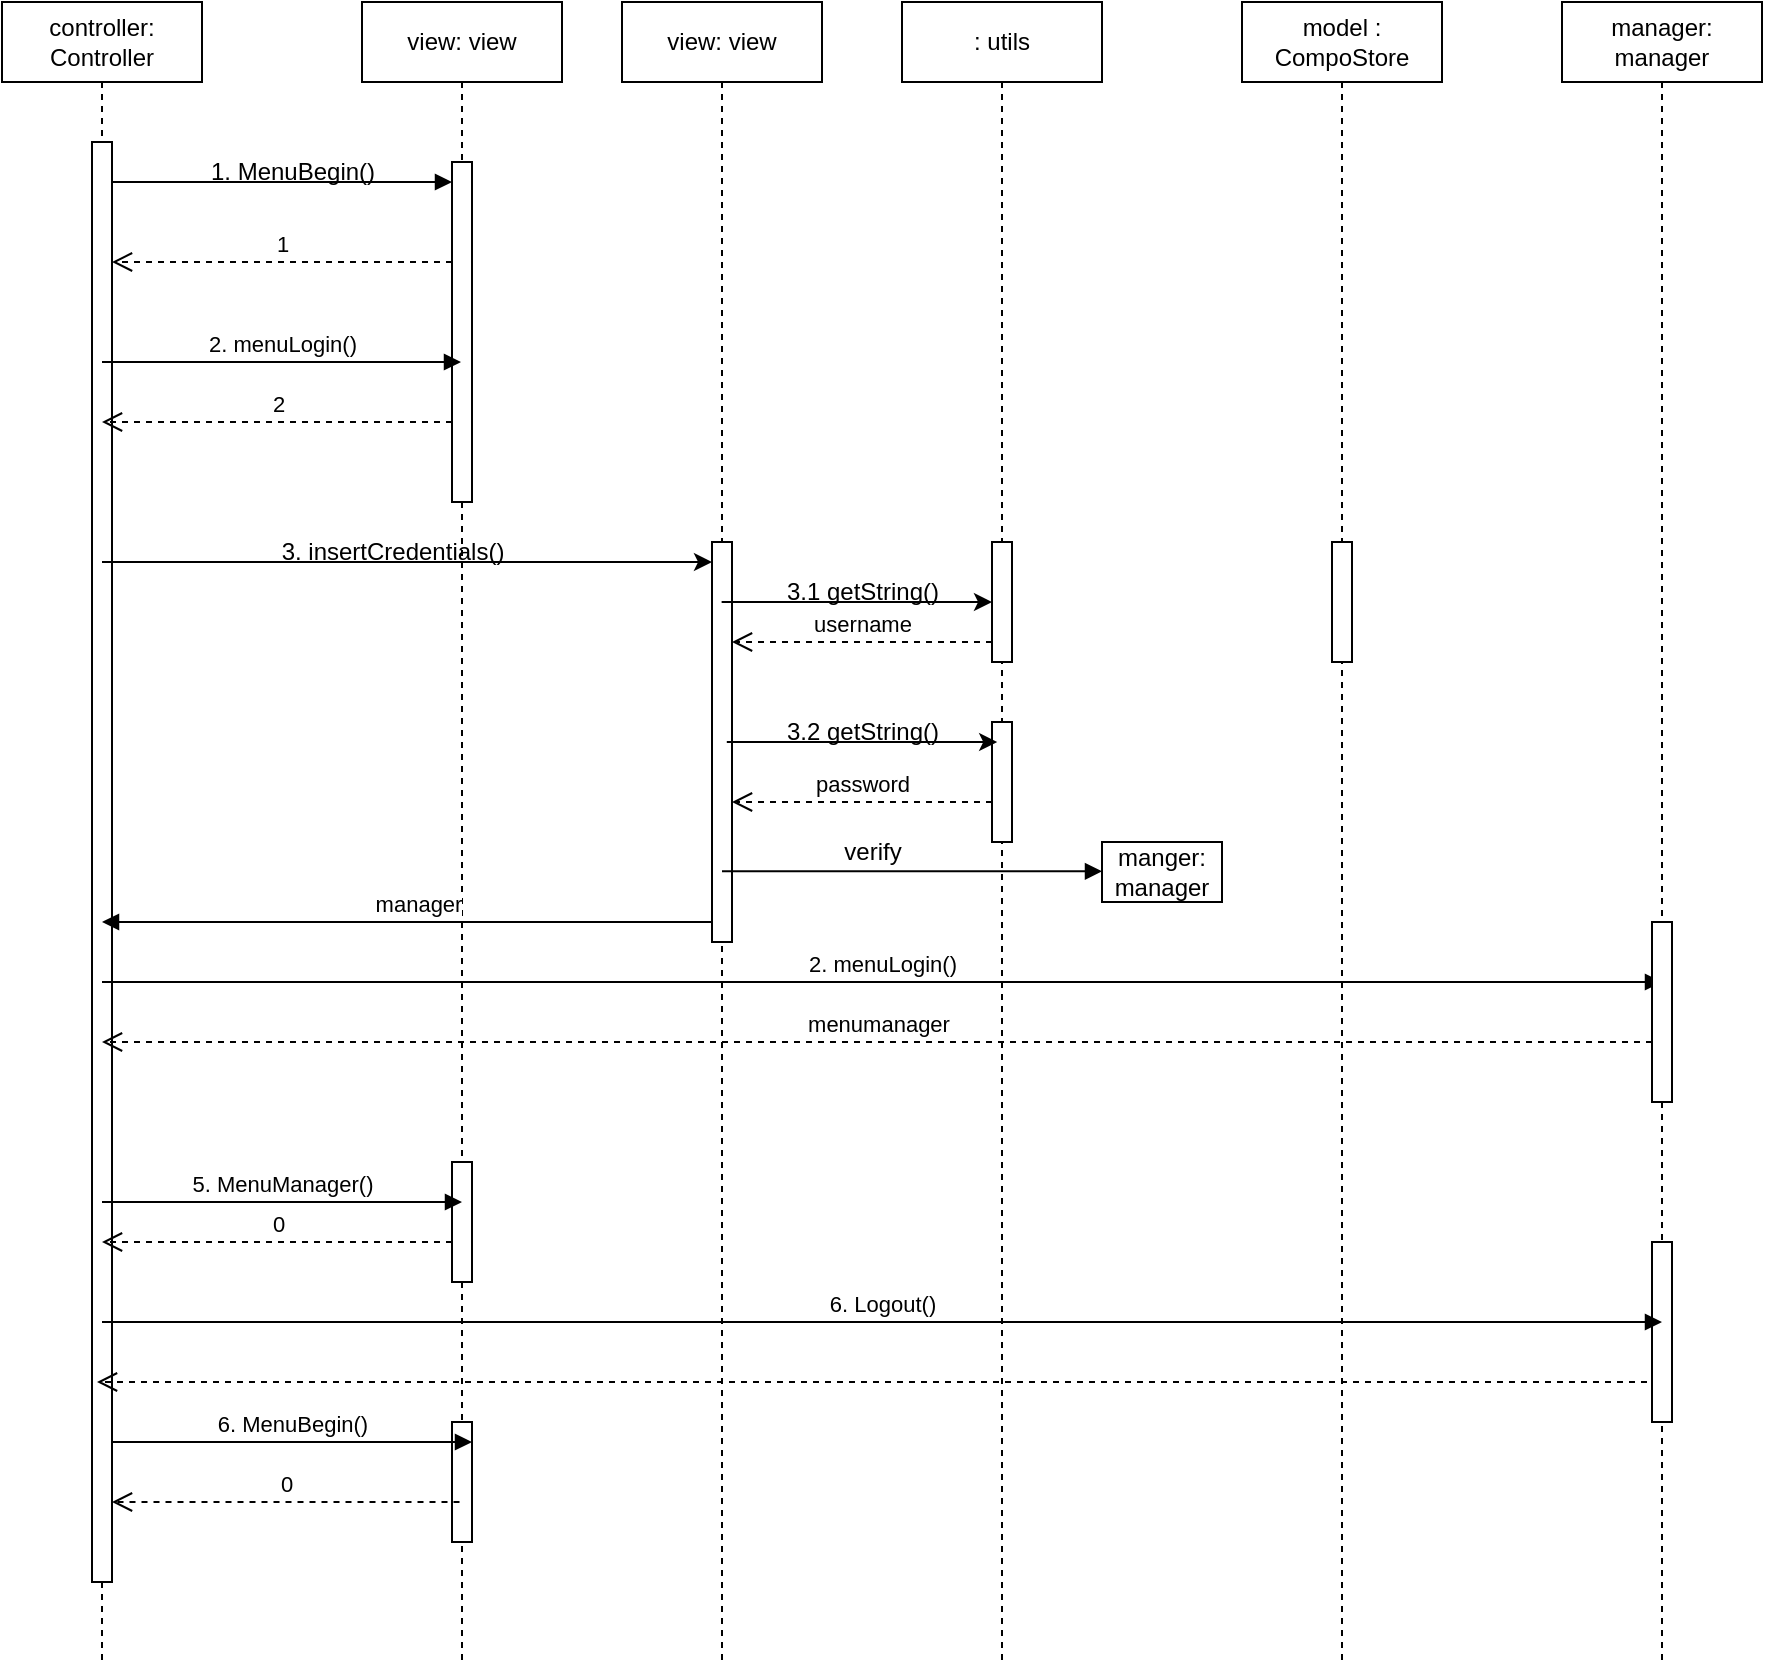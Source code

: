 <mxfile version="24.3.0" type="device">
  <diagram name="Page-1" id="2YBvvXClWsGukQMizWep">
    <mxGraphModel dx="1990" dy="1127" grid="1" gridSize="10" guides="1" tooltips="1" connect="1" arrows="1" fold="1" page="1" pageScale="1" pageWidth="850" pageHeight="1100" background="none" math="0" shadow="0">
      <root>
        <mxCell id="0" />
        <mxCell id="1" parent="0" />
        <mxCell id="aM9ryv3xv72pqoxQDRHE-1" value="controller:&lt;div&gt;Controller&lt;/div&gt;" style="shape=umlLifeline;perimeter=lifelinePerimeter;whiteSpace=wrap;html=1;container=0;dropTarget=0;collapsible=0;recursiveResize=0;outlineConnect=0;portConstraint=eastwest;newEdgeStyle={&quot;edgeStyle&quot;:&quot;elbowEdgeStyle&quot;,&quot;elbow&quot;:&quot;vertical&quot;,&quot;curved&quot;:0,&quot;rounded&quot;:0};" parent="1" vertex="1">
          <mxGeometry x="40" y="30" width="100" height="830" as="geometry" />
        </mxCell>
        <mxCell id="aM9ryv3xv72pqoxQDRHE-2" value="" style="html=1;points=[];perimeter=orthogonalPerimeter;outlineConnect=0;targetShapes=umlLifeline;portConstraint=eastwest;newEdgeStyle={&quot;edgeStyle&quot;:&quot;elbowEdgeStyle&quot;,&quot;elbow&quot;:&quot;vertical&quot;,&quot;curved&quot;:0,&quot;rounded&quot;:0};" parent="aM9ryv3xv72pqoxQDRHE-1" vertex="1">
          <mxGeometry x="45" y="70" width="10" height="720" as="geometry" />
        </mxCell>
        <mxCell id="aM9ryv3xv72pqoxQDRHE-5" value="view: view" style="shape=umlLifeline;perimeter=lifelinePerimeter;whiteSpace=wrap;html=1;container=0;dropTarget=0;collapsible=0;recursiveResize=0;outlineConnect=0;portConstraint=eastwest;newEdgeStyle={&quot;edgeStyle&quot;:&quot;elbowEdgeStyle&quot;,&quot;elbow&quot;:&quot;vertical&quot;,&quot;curved&quot;:0,&quot;rounded&quot;:0};" parent="1" vertex="1">
          <mxGeometry x="220" y="30" width="100" height="830" as="geometry" />
        </mxCell>
        <mxCell id="aM9ryv3xv72pqoxQDRHE-6" value="" style="html=1;points=[];perimeter=orthogonalPerimeter;outlineConnect=0;targetShapes=umlLifeline;portConstraint=eastwest;newEdgeStyle={&quot;edgeStyle&quot;:&quot;elbowEdgeStyle&quot;,&quot;elbow&quot;:&quot;vertical&quot;,&quot;curved&quot;:0,&quot;rounded&quot;:0};" parent="aM9ryv3xv72pqoxQDRHE-5" vertex="1">
          <mxGeometry x="45" y="80" width="10" height="170" as="geometry" />
        </mxCell>
        <mxCell id="OtDzSWFxN7Lm-R4fC3Uy-46" value="" style="html=1;points=[];perimeter=orthogonalPerimeter;outlineConnect=0;targetShapes=umlLifeline;portConstraint=eastwest;newEdgeStyle={&quot;edgeStyle&quot;:&quot;elbowEdgeStyle&quot;,&quot;elbow&quot;:&quot;vertical&quot;,&quot;curved&quot;:0,&quot;rounded&quot;:0};" vertex="1" parent="aM9ryv3xv72pqoxQDRHE-5">
          <mxGeometry x="45" y="580" width="10" height="60" as="geometry" />
        </mxCell>
        <mxCell id="OtDzSWFxN7Lm-R4fC3Uy-48" value="" style="html=1;points=[];perimeter=orthogonalPerimeter;outlineConnect=0;targetShapes=umlLifeline;portConstraint=eastwest;newEdgeStyle={&quot;edgeStyle&quot;:&quot;elbowEdgeStyle&quot;,&quot;elbow&quot;:&quot;vertical&quot;,&quot;curved&quot;:0,&quot;rounded&quot;:0};" vertex="1" parent="aM9ryv3xv72pqoxQDRHE-5">
          <mxGeometry x="45" y="710" width="10" height="60" as="geometry" />
        </mxCell>
        <mxCell id="aM9ryv3xv72pqoxQDRHE-7" value="" style="html=1;verticalAlign=bottom;endArrow=block;edgeStyle=elbowEdgeStyle;elbow=vertical;curved=0;rounded=0;" parent="1" source="aM9ryv3xv72pqoxQDRHE-2" target="aM9ryv3xv72pqoxQDRHE-6" edge="1">
          <mxGeometry relative="1" as="geometry">
            <mxPoint x="195" y="130" as="sourcePoint" />
            <Array as="points">
              <mxPoint x="180" y="120" />
            </Array>
          </mxGeometry>
        </mxCell>
        <mxCell id="aM9ryv3xv72pqoxQDRHE-8" value="1" style="html=1;verticalAlign=bottom;endArrow=open;dashed=1;endSize=8;edgeStyle=elbowEdgeStyle;elbow=vertical;curved=0;rounded=0;" parent="1" source="aM9ryv3xv72pqoxQDRHE-6" target="aM9ryv3xv72pqoxQDRHE-2" edge="1">
          <mxGeometry relative="1" as="geometry">
            <mxPoint x="195" y="205" as="targetPoint" />
            <Array as="points">
              <mxPoint x="170" y="160" />
              <mxPoint x="200" y="170" />
              <mxPoint x="190" y="280" />
            </Array>
          </mxGeometry>
        </mxCell>
        <mxCell id="OtDzSWFxN7Lm-R4fC3Uy-4" value="1. MenuBegin()" style="text;html=1;align=center;verticalAlign=middle;resizable=0;points=[];autosize=1;strokeColor=none;fillColor=none;" vertex="1" parent="1">
          <mxGeometry x="130" y="100" width="110" height="30" as="geometry" />
        </mxCell>
        <mxCell id="aM9ryv3xv72pqoxQDRHE-10" value="2" style="html=1;verticalAlign=bottom;endArrow=open;dashed=1;endSize=8;edgeStyle=elbowEdgeStyle;elbow=vertical;curved=0;rounded=0;" parent="1" source="aM9ryv3xv72pqoxQDRHE-6" target="aM9ryv3xv72pqoxQDRHE-1" edge="1">
          <mxGeometry relative="1" as="geometry">
            <mxPoint x="175" y="235" as="targetPoint" />
            <Array as="points">
              <mxPoint x="150" y="240" />
              <mxPoint x="180" y="230" />
            </Array>
            <mxPoint x="260" y="200" as="sourcePoint" />
          </mxGeometry>
        </mxCell>
        <mxCell id="OtDzSWFxN7Lm-R4fC3Uy-6" value="view: view" style="shape=umlLifeline;perimeter=lifelinePerimeter;whiteSpace=wrap;html=1;container=0;dropTarget=0;collapsible=0;recursiveResize=0;outlineConnect=0;portConstraint=eastwest;newEdgeStyle={&quot;edgeStyle&quot;:&quot;elbowEdgeStyle&quot;,&quot;elbow&quot;:&quot;vertical&quot;,&quot;curved&quot;:0,&quot;rounded&quot;:0};" vertex="1" parent="1">
          <mxGeometry x="350" y="30" width="100" height="830" as="geometry" />
        </mxCell>
        <mxCell id="OtDzSWFxN7Lm-R4fC3Uy-7" value="" style="html=1;points=[];perimeter=orthogonalPerimeter;outlineConnect=0;targetShapes=umlLifeline;portConstraint=eastwest;newEdgeStyle={&quot;edgeStyle&quot;:&quot;elbowEdgeStyle&quot;,&quot;elbow&quot;:&quot;vertical&quot;,&quot;curved&quot;:0,&quot;rounded&quot;:0};" vertex="1" parent="OtDzSWFxN7Lm-R4fC3Uy-6">
          <mxGeometry x="45" y="270" width="10" height="200" as="geometry" />
        </mxCell>
        <mxCell id="OtDzSWFxN7Lm-R4fC3Uy-8" value="" style="endArrow=classic;html=1;rounded=0;verticalAlign=bottom;" edge="1" parent="1" target="OtDzSWFxN7Lm-R4fC3Uy-7">
          <mxGeometry width="50" height="50" relative="1" as="geometry">
            <mxPoint x="90" y="310" as="sourcePoint" />
            <mxPoint x="390" y="310" as="targetPoint" />
          </mxGeometry>
        </mxCell>
        <mxCell id="OtDzSWFxN7Lm-R4fC3Uy-11" value="3. insertCredentials()" style="text;html=1;align=center;verticalAlign=middle;resizable=0;points=[];autosize=1;strokeColor=none;fillColor=none;" vertex="1" parent="1">
          <mxGeometry x="170" y="290" width="130" height="30" as="geometry" />
        </mxCell>
        <mxCell id="OtDzSWFxN7Lm-R4fC3Uy-12" value="manager" style="html=1;verticalAlign=bottom;endArrow=block;edgeStyle=elbowEdgeStyle;elbow=vertical;curved=0;rounded=0;" edge="1" parent="1" target="aM9ryv3xv72pqoxQDRHE-1">
          <mxGeometry relative="1" as="geometry">
            <mxPoint x="395" y="480" as="sourcePoint" />
            <Array as="points">
              <mxPoint x="170" y="490" />
              <mxPoint x="280" y="480" />
              <mxPoint x="305" y="470" />
              <mxPoint x="275" y="490" />
              <mxPoint x="295" y="480" />
              <mxPoint x="345" y="440" />
            </Array>
            <mxPoint x="89.81" y="480" as="targetPoint" />
          </mxGeometry>
        </mxCell>
        <mxCell id="OtDzSWFxN7Lm-R4fC3Uy-13" value="&lt;div&gt;&lt;br&gt;&lt;/div&gt;&lt;div&gt;&lt;br&gt;&lt;/div&gt;" style="edgeLabel;html=1;align=center;verticalAlign=middle;resizable=0;points=[];" vertex="1" connectable="0" parent="OtDzSWFxN7Lm-R4fC3Uy-12">
          <mxGeometry x="-0.434" y="1" relative="1" as="geometry">
            <mxPoint as="offset" />
          </mxGeometry>
        </mxCell>
        <mxCell id="OtDzSWFxN7Lm-R4fC3Uy-14" value=": utils" style="shape=umlLifeline;perimeter=lifelinePerimeter;whiteSpace=wrap;html=1;container=0;dropTarget=0;collapsible=0;recursiveResize=0;outlineConnect=0;portConstraint=eastwest;newEdgeStyle={&quot;edgeStyle&quot;:&quot;elbowEdgeStyle&quot;,&quot;elbow&quot;:&quot;vertical&quot;,&quot;curved&quot;:0,&quot;rounded&quot;:0};" vertex="1" parent="1">
          <mxGeometry x="490" y="30" width="100" height="830" as="geometry" />
        </mxCell>
        <mxCell id="OtDzSWFxN7Lm-R4fC3Uy-15" value="" style="html=1;points=[];perimeter=orthogonalPerimeter;outlineConnect=0;targetShapes=umlLifeline;portConstraint=eastwest;newEdgeStyle={&quot;edgeStyle&quot;:&quot;elbowEdgeStyle&quot;,&quot;elbow&quot;:&quot;vertical&quot;,&quot;curved&quot;:0,&quot;rounded&quot;:0};" vertex="1" parent="OtDzSWFxN7Lm-R4fC3Uy-14">
          <mxGeometry x="45" y="270" width="10" height="60" as="geometry" />
        </mxCell>
        <mxCell id="OtDzSWFxN7Lm-R4fC3Uy-16" value="" style="html=1;points=[];perimeter=orthogonalPerimeter;outlineConnect=0;targetShapes=umlLifeline;portConstraint=eastwest;newEdgeStyle={&quot;edgeStyle&quot;:&quot;elbowEdgeStyle&quot;,&quot;elbow&quot;:&quot;vertical&quot;,&quot;curved&quot;:0,&quot;rounded&quot;:0};" vertex="1" parent="OtDzSWFxN7Lm-R4fC3Uy-14">
          <mxGeometry x="45" y="360" width="10" height="60" as="geometry" />
        </mxCell>
        <mxCell id="OtDzSWFxN7Lm-R4fC3Uy-17" value="" style="endArrow=classic;html=1;rounded=0;" edge="1" parent="1">
          <mxGeometry width="50" height="50" relative="1" as="geometry">
            <mxPoint x="399.81" y="330" as="sourcePoint" />
            <mxPoint x="535" y="330" as="targetPoint" />
          </mxGeometry>
        </mxCell>
        <mxCell id="OtDzSWFxN7Lm-R4fC3Uy-18" value="3.1 getString()" style="text;html=1;align=center;verticalAlign=middle;resizable=0;points=[];autosize=1;strokeColor=none;fillColor=none;" vertex="1" parent="1">
          <mxGeometry x="420" y="310" width="100" height="30" as="geometry" />
        </mxCell>
        <mxCell id="OtDzSWFxN7Lm-R4fC3Uy-19" value="username" style="html=1;verticalAlign=bottom;endArrow=open;dashed=1;endSize=8;edgeStyle=elbowEdgeStyle;elbow=vertical;curved=0;rounded=0;" edge="1" parent="1" target="OtDzSWFxN7Lm-R4fC3Uy-7">
          <mxGeometry relative="1" as="geometry">
            <mxPoint x="440" y="350" as="targetPoint" />
            <Array as="points">
              <mxPoint x="490" y="350" />
            </Array>
            <mxPoint x="535" y="350" as="sourcePoint" />
          </mxGeometry>
        </mxCell>
        <mxCell id="OtDzSWFxN7Lm-R4fC3Uy-22" value="" style="endArrow=classic;html=1;rounded=0;" edge="1" parent="1">
          <mxGeometry width="50" height="50" relative="1" as="geometry">
            <mxPoint x="402.4" y="400" as="sourcePoint" />
            <mxPoint x="537.59" y="400" as="targetPoint" />
          </mxGeometry>
        </mxCell>
        <mxCell id="OtDzSWFxN7Lm-R4fC3Uy-23" value="3.2 getString()" style="text;html=1;align=center;verticalAlign=middle;resizable=0;points=[];autosize=1;strokeColor=none;fillColor=none;" vertex="1" parent="1">
          <mxGeometry x="420" y="380" width="100" height="30" as="geometry" />
        </mxCell>
        <mxCell id="OtDzSWFxN7Lm-R4fC3Uy-26" value="password" style="html=1;verticalAlign=bottom;endArrow=open;dashed=1;endSize=8;edgeStyle=elbowEdgeStyle;elbow=vertical;curved=0;rounded=0;" edge="1" parent="1">
          <mxGeometry relative="1" as="geometry">
            <mxPoint x="405" y="430" as="targetPoint" />
            <Array as="points">
              <mxPoint x="490" y="430" />
            </Array>
            <mxPoint x="535" y="430" as="sourcePoint" />
          </mxGeometry>
        </mxCell>
        <mxCell id="OtDzSWFxN7Lm-R4fC3Uy-27" value="manger:&lt;div&gt;manager&lt;/div&gt;" style="rounded=0;whiteSpace=wrap;html=1;" vertex="1" parent="1">
          <mxGeometry x="590" y="450" width="60" height="30" as="geometry" />
        </mxCell>
        <mxCell id="OtDzSWFxN7Lm-R4fC3Uy-28" value="" style="html=1;verticalAlign=bottom;endArrow=block;edgeStyle=elbowEdgeStyle;elbow=vertical;curved=0;rounded=0;entryX=0;entryY=0.5;entryDx=0;entryDy=0;" edge="1" parent="1" target="OtDzSWFxN7Lm-R4fC3Uy-27">
          <mxGeometry relative="1" as="geometry">
            <mxPoint x="400" y="464.66" as="sourcePoint" />
            <Array as="points">
              <mxPoint x="485" y="464.66" />
            </Array>
            <mxPoint x="570" y="464.66" as="targetPoint" />
          </mxGeometry>
        </mxCell>
        <mxCell id="OtDzSWFxN7Lm-R4fC3Uy-29" value="verify" style="text;html=1;align=center;verticalAlign=middle;resizable=0;points=[];autosize=1;strokeColor=none;fillColor=none;" vertex="1" parent="1">
          <mxGeometry x="450" y="440" width="50" height="30" as="geometry" />
        </mxCell>
        <mxCell id="OtDzSWFxN7Lm-R4fC3Uy-30" value="model : CompoStore" style="shape=umlLifeline;perimeter=lifelinePerimeter;whiteSpace=wrap;html=1;container=0;dropTarget=0;collapsible=0;recursiveResize=0;outlineConnect=0;portConstraint=eastwest;newEdgeStyle={&quot;edgeStyle&quot;:&quot;elbowEdgeStyle&quot;,&quot;elbow&quot;:&quot;vertical&quot;,&quot;curved&quot;:0,&quot;rounded&quot;:0};" vertex="1" parent="1">
          <mxGeometry x="660" y="30" width="100" height="830" as="geometry" />
        </mxCell>
        <mxCell id="OtDzSWFxN7Lm-R4fC3Uy-31" value="" style="html=1;points=[];perimeter=orthogonalPerimeter;outlineConnect=0;targetShapes=umlLifeline;portConstraint=eastwest;newEdgeStyle={&quot;edgeStyle&quot;:&quot;elbowEdgeStyle&quot;,&quot;elbow&quot;:&quot;vertical&quot;,&quot;curved&quot;:0,&quot;rounded&quot;:0};" vertex="1" parent="OtDzSWFxN7Lm-R4fC3Uy-30">
          <mxGeometry x="45" y="270" width="10" height="60" as="geometry" />
        </mxCell>
        <mxCell id="aM9ryv3xv72pqoxQDRHE-9" value="2. menuLogin()" style="html=1;verticalAlign=bottom;endArrow=block;edgeStyle=elbowEdgeStyle;elbow=vertical;curved=0;rounded=0;" parent="1" source="aM9ryv3xv72pqoxQDRHE-1" target="aM9ryv3xv72pqoxQDRHE-5" edge="1">
          <mxGeometry relative="1" as="geometry">
            <mxPoint x="250" y="210" as="sourcePoint" />
            <Array as="points">
              <mxPoint x="150" y="210" />
              <mxPoint x="175" y="200" />
              <mxPoint x="145" y="220" />
              <mxPoint x="165" y="210" />
              <mxPoint x="215" y="170" />
            </Array>
            <mxPoint x="120" y="200" as="targetPoint" />
          </mxGeometry>
        </mxCell>
        <mxCell id="OtDzSWFxN7Lm-R4fC3Uy-5" value="&lt;div&gt;&lt;br&gt;&lt;/div&gt;&lt;div&gt;&lt;br&gt;&lt;/div&gt;" style="edgeLabel;html=1;align=center;verticalAlign=middle;resizable=0;points=[];" vertex="1" connectable="0" parent="aM9ryv3xv72pqoxQDRHE-9">
          <mxGeometry x="-0.434" y="1" relative="1" as="geometry">
            <mxPoint as="offset" />
          </mxGeometry>
        </mxCell>
        <mxCell id="OtDzSWFxN7Lm-R4fC3Uy-33" value="2. menuLogin()" style="html=1;verticalAlign=bottom;endArrow=block;edgeStyle=elbowEdgeStyle;elbow=vertical;curved=0;rounded=0;" edge="1" parent="1">
          <mxGeometry relative="1" as="geometry">
            <mxPoint x="90" y="520" as="sourcePoint" />
            <Array as="points">
              <mxPoint x="150" y="520" />
              <mxPoint x="175" y="510" />
              <mxPoint x="145" y="530" />
              <mxPoint x="165" y="520" />
              <mxPoint x="215" y="480" />
            </Array>
            <mxPoint x="870" y="520" as="targetPoint" />
          </mxGeometry>
        </mxCell>
        <mxCell id="OtDzSWFxN7Lm-R4fC3Uy-34" value="&lt;div&gt;&lt;br&gt;&lt;/div&gt;&lt;div&gt;&lt;br&gt;&lt;/div&gt;" style="edgeLabel;html=1;align=center;verticalAlign=middle;resizable=0;points=[];" vertex="1" connectable="0" parent="OtDzSWFxN7Lm-R4fC3Uy-33">
          <mxGeometry x="-0.434" y="1" relative="1" as="geometry">
            <mxPoint as="offset" />
          </mxGeometry>
        </mxCell>
        <mxCell id="OtDzSWFxN7Lm-R4fC3Uy-35" value="manager:&lt;div&gt;manager&lt;/div&gt;" style="shape=umlLifeline;perimeter=lifelinePerimeter;whiteSpace=wrap;html=1;container=0;dropTarget=0;collapsible=0;recursiveResize=0;outlineConnect=0;portConstraint=eastwest;newEdgeStyle={&quot;edgeStyle&quot;:&quot;elbowEdgeStyle&quot;,&quot;elbow&quot;:&quot;vertical&quot;,&quot;curved&quot;:0,&quot;rounded&quot;:0};" vertex="1" parent="1">
          <mxGeometry x="820" y="30" width="100" height="830" as="geometry" />
        </mxCell>
        <mxCell id="OtDzSWFxN7Lm-R4fC3Uy-36" value="" style="html=1;points=[];perimeter=orthogonalPerimeter;outlineConnect=0;targetShapes=umlLifeline;portConstraint=eastwest;newEdgeStyle={&quot;edgeStyle&quot;:&quot;elbowEdgeStyle&quot;,&quot;elbow&quot;:&quot;vertical&quot;,&quot;curved&quot;:0,&quot;rounded&quot;:0};" vertex="1" parent="OtDzSWFxN7Lm-R4fC3Uy-35">
          <mxGeometry x="45" y="460" width="10" height="90" as="geometry" />
        </mxCell>
        <mxCell id="OtDzSWFxN7Lm-R4fC3Uy-54" value="" style="html=1;points=[];perimeter=orthogonalPerimeter;outlineConnect=0;targetShapes=umlLifeline;portConstraint=eastwest;newEdgeStyle={&quot;edgeStyle&quot;:&quot;elbowEdgeStyle&quot;,&quot;elbow&quot;:&quot;vertical&quot;,&quot;curved&quot;:0,&quot;rounded&quot;:0};" vertex="1" parent="OtDzSWFxN7Lm-R4fC3Uy-35">
          <mxGeometry x="45" y="620" width="10" height="90" as="geometry" />
        </mxCell>
        <mxCell id="OtDzSWFxN7Lm-R4fC3Uy-37" value="menumanager" style="html=1;verticalAlign=bottom;endArrow=open;dashed=1;endSize=8;edgeStyle=elbowEdgeStyle;elbow=vertical;curved=0;rounded=0;" edge="1" parent="1" target="aM9ryv3xv72pqoxQDRHE-1">
          <mxGeometry relative="1" as="geometry">
            <mxPoint x="690" y="550" as="targetPoint" />
            <Array as="points">
              <mxPoint x="750" y="550" />
              <mxPoint x="780" y="540" />
            </Array>
            <mxPoint x="865" y="550" as="sourcePoint" />
          </mxGeometry>
        </mxCell>
        <mxCell id="OtDzSWFxN7Lm-R4fC3Uy-38" value="5. MenuManager()" style="html=1;verticalAlign=bottom;endArrow=block;edgeStyle=elbowEdgeStyle;elbow=vertical;curved=0;rounded=0;" edge="1" parent="1">
          <mxGeometry relative="1" as="geometry">
            <mxPoint x="90" y="630" as="sourcePoint" />
            <Array as="points">
              <mxPoint x="150" y="630" />
              <mxPoint x="175" y="620" />
              <mxPoint x="145" y="640" />
              <mxPoint x="165" y="630" />
              <mxPoint x="215" y="590" />
            </Array>
            <mxPoint x="270" y="630" as="targetPoint" />
          </mxGeometry>
        </mxCell>
        <mxCell id="OtDzSWFxN7Lm-R4fC3Uy-39" value="&lt;div&gt;&lt;br&gt;&lt;/div&gt;&lt;div&gt;&lt;br&gt;&lt;/div&gt;" style="edgeLabel;html=1;align=center;verticalAlign=middle;resizable=0;points=[];" vertex="1" connectable="0" parent="OtDzSWFxN7Lm-R4fC3Uy-38">
          <mxGeometry x="-0.434" y="1" relative="1" as="geometry">
            <mxPoint as="offset" />
          </mxGeometry>
        </mxCell>
        <mxCell id="OtDzSWFxN7Lm-R4fC3Uy-47" value="0" style="html=1;verticalAlign=bottom;endArrow=open;dashed=1;endSize=8;edgeStyle=elbowEdgeStyle;elbow=vertical;curved=0;rounded=0;" edge="1" parent="1">
          <mxGeometry relative="1" as="geometry">
            <mxPoint x="90" y="650" as="targetPoint" />
            <Array as="points">
              <mxPoint x="150" y="650" />
              <mxPoint x="180" y="640" />
            </Array>
            <mxPoint x="265" y="650" as="sourcePoint" />
          </mxGeometry>
        </mxCell>
        <mxCell id="OtDzSWFxN7Lm-R4fC3Uy-49" value="6. MenuBegin()" style="html=1;verticalAlign=bottom;endArrow=block;edgeStyle=elbowEdgeStyle;elbow=vertical;curved=0;rounded=0;" edge="1" parent="1">
          <mxGeometry relative="1" as="geometry">
            <mxPoint x="95" y="750" as="sourcePoint" />
            <Array as="points">
              <mxPoint x="155" y="750" />
              <mxPoint x="180" y="740" />
              <mxPoint x="150" y="760" />
              <mxPoint x="170" y="750" />
              <mxPoint x="220" y="710" />
            </Array>
            <mxPoint x="275" y="750" as="targetPoint" />
          </mxGeometry>
        </mxCell>
        <mxCell id="OtDzSWFxN7Lm-R4fC3Uy-50" value="&lt;div&gt;&lt;br&gt;&lt;/div&gt;&lt;div&gt;&lt;br&gt;&lt;/div&gt;" style="edgeLabel;html=1;align=center;verticalAlign=middle;resizable=0;points=[];" vertex="1" connectable="0" parent="OtDzSWFxN7Lm-R4fC3Uy-49">
          <mxGeometry x="-0.434" y="1" relative="1" as="geometry">
            <mxPoint as="offset" />
          </mxGeometry>
        </mxCell>
        <mxCell id="OtDzSWFxN7Lm-R4fC3Uy-51" value="0" style="html=1;verticalAlign=bottom;endArrow=open;dashed=1;endSize=8;edgeStyle=elbowEdgeStyle;elbow=vertical;curved=0;rounded=0;" edge="1" parent="1" target="aM9ryv3xv72pqoxQDRHE-2">
          <mxGeometry x="0.003" relative="1" as="geometry">
            <mxPoint x="101.25" y="790" as="targetPoint" />
            <Array as="points">
              <mxPoint x="191.25" y="780" />
            </Array>
            <mxPoint x="268.75" y="780" as="sourcePoint" />
            <mxPoint as="offset" />
          </mxGeometry>
        </mxCell>
        <mxCell id="OtDzSWFxN7Lm-R4fC3Uy-55" value="6. Logout()" style="html=1;verticalAlign=bottom;endArrow=block;edgeStyle=elbowEdgeStyle;elbow=vertical;curved=0;rounded=0;" edge="1" parent="1">
          <mxGeometry relative="1" as="geometry">
            <mxPoint x="90" y="690" as="sourcePoint" />
            <Array as="points">
              <mxPoint x="150" y="690" />
              <mxPoint x="175" y="680" />
              <mxPoint x="145" y="700" />
              <mxPoint x="165" y="690" />
              <mxPoint x="215" y="650" />
            </Array>
            <mxPoint x="870" y="690" as="targetPoint" />
          </mxGeometry>
        </mxCell>
        <mxCell id="OtDzSWFxN7Lm-R4fC3Uy-56" value="&lt;div&gt;&lt;br&gt;&lt;/div&gt;&lt;div&gt;&lt;br&gt;&lt;/div&gt;" style="edgeLabel;html=1;align=center;verticalAlign=middle;resizable=0;points=[];" vertex="1" connectable="0" parent="OtDzSWFxN7Lm-R4fC3Uy-55">
          <mxGeometry x="-0.434" y="1" relative="1" as="geometry">
            <mxPoint as="offset" />
          </mxGeometry>
        </mxCell>
        <mxCell id="OtDzSWFxN7Lm-R4fC3Uy-57" value="" style="html=1;verticalAlign=bottom;endArrow=open;dashed=1;endSize=8;edgeStyle=elbowEdgeStyle;elbow=vertical;curved=0;rounded=0;" edge="1" parent="1">
          <mxGeometry relative="1" as="geometry">
            <mxPoint x="87.5" y="720" as="targetPoint" />
            <Array as="points">
              <mxPoint x="747.5" y="720" />
              <mxPoint x="777.5" y="710" />
            </Array>
            <mxPoint x="862.5" y="720" as="sourcePoint" />
          </mxGeometry>
        </mxCell>
      </root>
    </mxGraphModel>
  </diagram>
</mxfile>
